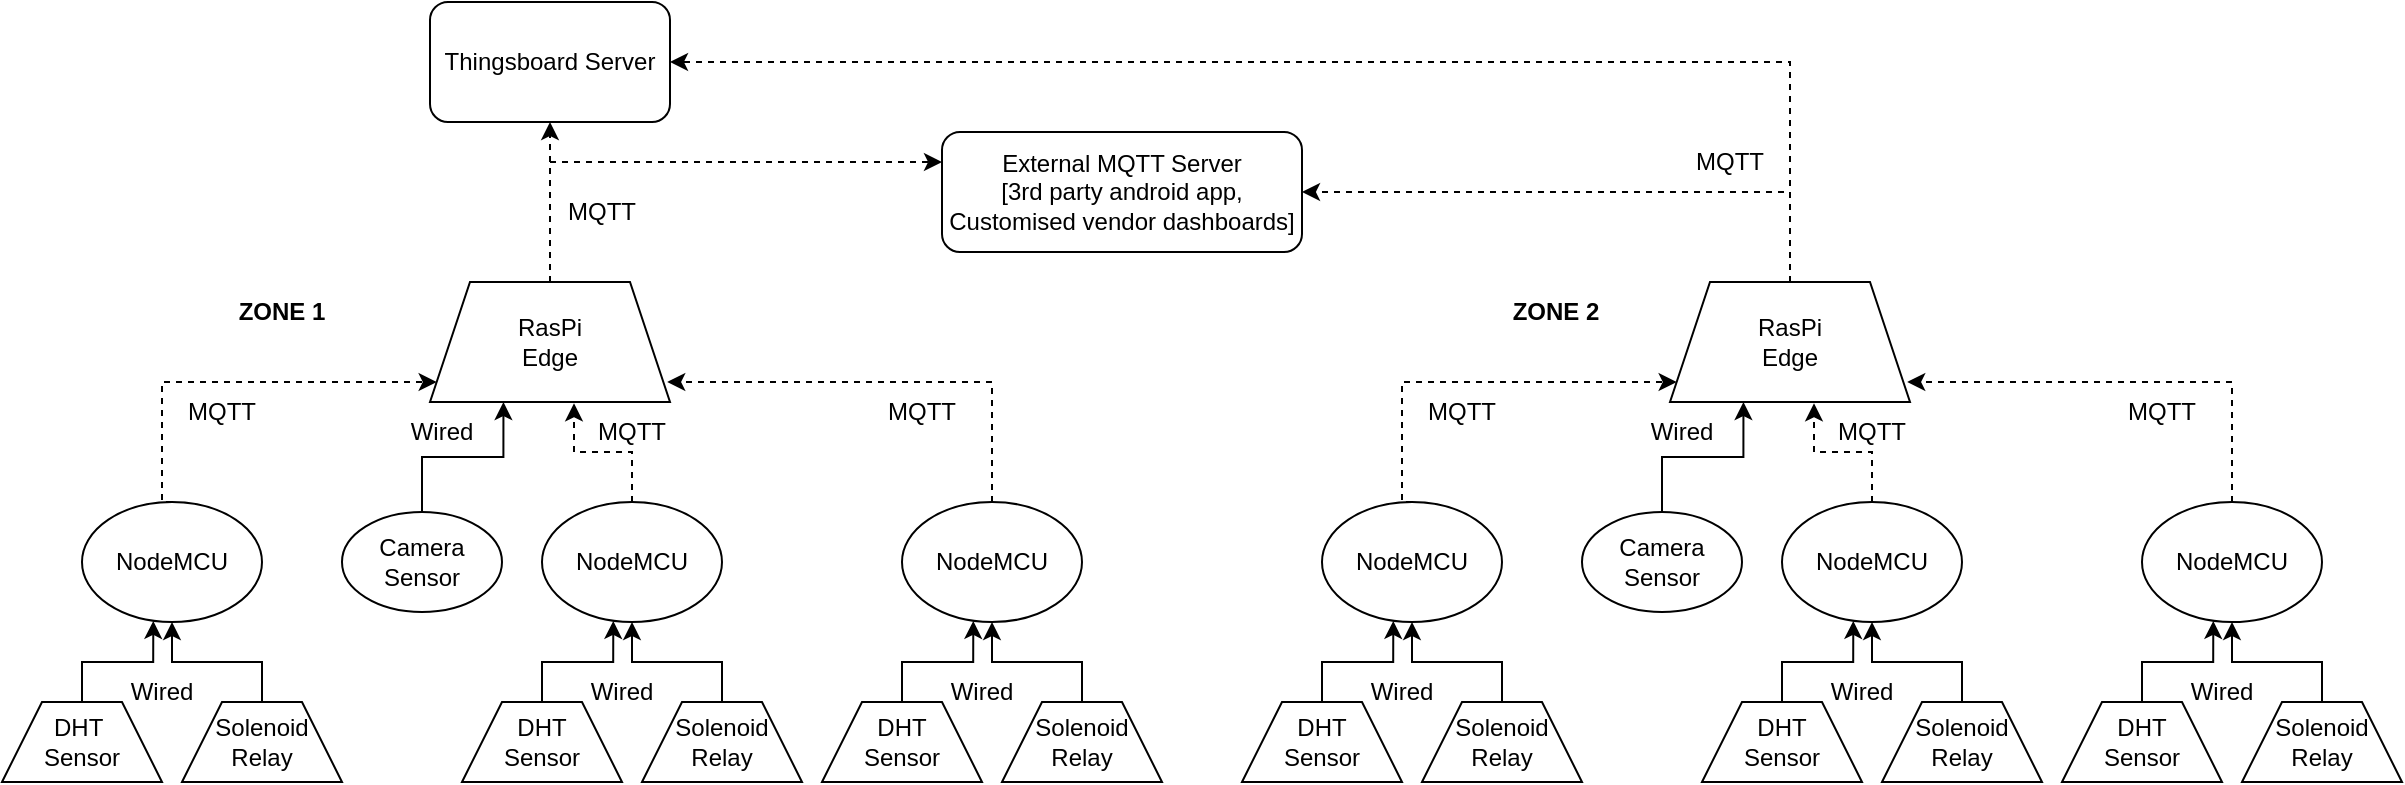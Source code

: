 <mxfile version="17.4.2" type="device"><diagram id="Oo8SCxPb5ZZI2hxYIglr" name="Page-1"><mxGraphModel dx="893" dy="672" grid="1" gridSize="10" guides="1" tooltips="1" connect="1" arrows="1" fold="1" page="1" pageScale="1" pageWidth="827" pageHeight="1169" math="0" shadow="0"><root><mxCell id="0"/><mxCell id="1" parent="0"/><mxCell id="yxipFZbKe3bS1pswALOF-1" value="Thingsboard Server" style="rounded=1;whiteSpace=wrap;html=1;" vertex="1" parent="1"><mxGeometry x="234" y="160" width="120" height="60" as="geometry"/></mxCell><mxCell id="yxipFZbKe3bS1pswALOF-18" value="" style="edgeStyle=orthogonalEdgeStyle;rounded=0;orthogonalLoop=1;jettySize=auto;html=1;dashed=1;strokeColor=default;" edge="1" parent="1" source="yxipFZbKe3bS1pswALOF-2" target="yxipFZbKe3bS1pswALOF-1"><mxGeometry relative="1" as="geometry"/></mxCell><mxCell id="yxipFZbKe3bS1pswALOF-132" style="edgeStyle=orthogonalEdgeStyle;rounded=0;orthogonalLoop=1;jettySize=auto;html=1;exitX=0.5;exitY=0;exitDx=0;exitDy=0;entryX=0;entryY=0.25;entryDx=0;entryDy=0;dashed=1;strokeColor=default;" edge="1" parent="1" source="yxipFZbKe3bS1pswALOF-2" target="yxipFZbKe3bS1pswALOF-130"><mxGeometry relative="1" as="geometry"/></mxCell><mxCell id="yxipFZbKe3bS1pswALOF-2" value="RasPi&lt;br&gt;Edge" style="shape=trapezoid;perimeter=trapezoidPerimeter;whiteSpace=wrap;html=1;fixedSize=1;" vertex="1" parent="1"><mxGeometry x="234" y="300" width="120" height="60" as="geometry"/></mxCell><mxCell id="yxipFZbKe3bS1pswALOF-11" style="edgeStyle=orthogonalEdgeStyle;rounded=0;orthogonalLoop=1;jettySize=auto;html=1;entryX=0.306;entryY=1;entryDx=0;entryDy=0;entryPerimeter=0;" edge="1" parent="1" source="yxipFZbKe3bS1pswALOF-3" target="yxipFZbKe3bS1pswALOF-2"><mxGeometry relative="1" as="geometry"/></mxCell><mxCell id="yxipFZbKe3bS1pswALOF-3" value="Camera&lt;br&gt;Sensor" style="ellipse;whiteSpace=wrap;html=1;" vertex="1" parent="1"><mxGeometry x="190" y="415" width="80" height="50" as="geometry"/></mxCell><mxCell id="yxipFZbKe3bS1pswALOF-10" style="edgeStyle=orthogonalEdgeStyle;rounded=0;orthogonalLoop=1;jettySize=auto;html=1;exitX=0.5;exitY=0;exitDx=0;exitDy=0;entryX=0.6;entryY=1.011;entryDx=0;entryDy=0;entryPerimeter=0;strokeColor=default;dashed=1;" edge="1" parent="1" source="yxipFZbKe3bS1pswALOF-4" target="yxipFZbKe3bS1pswALOF-2"><mxGeometry relative="1" as="geometry"/></mxCell><mxCell id="yxipFZbKe3bS1pswALOF-4" value="NodeMCU" style="ellipse;whiteSpace=wrap;html=1;" vertex="1" parent="1"><mxGeometry x="290" y="410" width="90" height="60" as="geometry"/></mxCell><mxCell id="yxipFZbKe3bS1pswALOF-8" style="edgeStyle=orthogonalEdgeStyle;rounded=0;orthogonalLoop=1;jettySize=auto;html=1;exitX=0.5;exitY=0;exitDx=0;exitDy=0;entryX=0.396;entryY=0.991;entryDx=0;entryDy=0;entryPerimeter=0;" edge="1" parent="1" source="yxipFZbKe3bS1pswALOF-6" target="yxipFZbKe3bS1pswALOF-4"><mxGeometry relative="1" as="geometry"/></mxCell><mxCell id="yxipFZbKe3bS1pswALOF-6" value="DHT&lt;br&gt;&lt;span&gt;Sensor&lt;/span&gt;" style="shape=trapezoid;perimeter=trapezoidPerimeter;whiteSpace=wrap;html=1;fixedSize=1;" vertex="1" parent="1"><mxGeometry x="250" y="510" width="80" height="40" as="geometry"/></mxCell><mxCell id="yxipFZbKe3bS1pswALOF-9" style="edgeStyle=orthogonalEdgeStyle;rounded=0;orthogonalLoop=1;jettySize=auto;html=1;exitX=0.5;exitY=0;exitDx=0;exitDy=0;entryX=0.5;entryY=1;entryDx=0;entryDy=0;" edge="1" parent="1" source="yxipFZbKe3bS1pswALOF-7" target="yxipFZbKe3bS1pswALOF-4"><mxGeometry relative="1" as="geometry"/></mxCell><mxCell id="yxipFZbKe3bS1pswALOF-7" value="Solenoid&lt;br&gt;Relay" style="shape=trapezoid;perimeter=trapezoidPerimeter;whiteSpace=wrap;html=1;fixedSize=1;" vertex="1" parent="1"><mxGeometry x="340" y="510" width="80" height="40" as="geometry"/></mxCell><mxCell id="yxipFZbKe3bS1pswALOF-12" value="Wired" style="text;html=1;strokeColor=none;fillColor=none;align=center;verticalAlign=middle;whiteSpace=wrap;rounded=0;" vertex="1" parent="1"><mxGeometry x="210" y="360" width="60" height="30" as="geometry"/></mxCell><mxCell id="yxipFZbKe3bS1pswALOF-13" value="MQTT" style="text;html=1;strokeColor=none;fillColor=none;align=center;verticalAlign=middle;whiteSpace=wrap;rounded=0;" vertex="1" parent="1"><mxGeometry x="305" y="360" width="60" height="30" as="geometry"/></mxCell><mxCell id="yxipFZbKe3bS1pswALOF-14" value="Wired" style="text;html=1;strokeColor=none;fillColor=none;align=center;verticalAlign=middle;whiteSpace=wrap;rounded=0;" vertex="1" parent="1"><mxGeometry x="300" y="490" width="60" height="30" as="geometry"/></mxCell><mxCell id="yxipFZbKe3bS1pswALOF-16" value="MQTT" style="text;html=1;strokeColor=none;fillColor=none;align=center;verticalAlign=middle;whiteSpace=wrap;rounded=0;" vertex="1" parent="1"><mxGeometry x="290" y="250" width="60" height="30" as="geometry"/></mxCell><mxCell id="yxipFZbKe3bS1pswALOF-20" style="edgeStyle=orthogonalEdgeStyle;rounded=0;orthogonalLoop=1;jettySize=auto;html=1;exitX=0.5;exitY=0;exitDx=0;exitDy=0;entryX=0.988;entryY=0.838;entryDx=0;entryDy=0;strokeColor=default;dashed=1;entryPerimeter=0;" edge="1" parent="1" source="yxipFZbKe3bS1pswALOF-21" target="yxipFZbKe3bS1pswALOF-2"><mxGeometry relative="1" as="geometry"><mxPoint x="486" y="360.66" as="targetPoint"/><Array as="points"><mxPoint x="515" y="350"/><mxPoint x="353" y="350"/></Array></mxGeometry></mxCell><mxCell id="yxipFZbKe3bS1pswALOF-21" value="NodeMCU" style="ellipse;whiteSpace=wrap;html=1;" vertex="1" parent="1"><mxGeometry x="470" y="410" width="90" height="60" as="geometry"/></mxCell><mxCell id="yxipFZbKe3bS1pswALOF-22" style="edgeStyle=orthogonalEdgeStyle;rounded=0;orthogonalLoop=1;jettySize=auto;html=1;exitX=0.5;exitY=0;exitDx=0;exitDy=0;entryX=0.396;entryY=0.991;entryDx=0;entryDy=0;entryPerimeter=0;" edge="1" parent="1" source="yxipFZbKe3bS1pswALOF-23" target="yxipFZbKe3bS1pswALOF-21"><mxGeometry relative="1" as="geometry"/></mxCell><mxCell id="yxipFZbKe3bS1pswALOF-23" value="&lt;span&gt;DHT&lt;br&gt;Sensor&lt;/span&gt;" style="shape=trapezoid;perimeter=trapezoidPerimeter;whiteSpace=wrap;html=1;fixedSize=1;" vertex="1" parent="1"><mxGeometry x="430" y="510" width="80" height="40" as="geometry"/></mxCell><mxCell id="yxipFZbKe3bS1pswALOF-24" style="edgeStyle=orthogonalEdgeStyle;rounded=0;orthogonalLoop=1;jettySize=auto;html=1;exitX=0.5;exitY=0;exitDx=0;exitDy=0;entryX=0.5;entryY=1;entryDx=0;entryDy=0;" edge="1" parent="1" source="yxipFZbKe3bS1pswALOF-25" target="yxipFZbKe3bS1pswALOF-21"><mxGeometry relative="1" as="geometry"/></mxCell><mxCell id="yxipFZbKe3bS1pswALOF-25" value="Solenoid&lt;br&gt;Relay" style="shape=trapezoid;perimeter=trapezoidPerimeter;whiteSpace=wrap;html=1;fixedSize=1;" vertex="1" parent="1"><mxGeometry x="520" y="510" width="80" height="40" as="geometry"/></mxCell><mxCell id="yxipFZbKe3bS1pswALOF-26" value="MQTT" style="text;html=1;strokeColor=none;fillColor=none;align=center;verticalAlign=middle;whiteSpace=wrap;rounded=0;" vertex="1" parent="1"><mxGeometry x="450" y="350" width="60" height="30" as="geometry"/></mxCell><mxCell id="yxipFZbKe3bS1pswALOF-27" value="Wired" style="text;html=1;strokeColor=none;fillColor=none;align=center;verticalAlign=middle;whiteSpace=wrap;rounded=0;" vertex="1" parent="1"><mxGeometry x="480" y="490" width="60" height="30" as="geometry"/></mxCell><mxCell id="yxipFZbKe3bS1pswALOF-28" style="edgeStyle=orthogonalEdgeStyle;rounded=0;orthogonalLoop=1;jettySize=auto;html=1;exitX=0.5;exitY=0;exitDx=0;exitDy=0;strokeColor=default;dashed=1;" edge="1" parent="1" source="yxipFZbKe3bS1pswALOF-29" target="yxipFZbKe3bS1pswALOF-2"><mxGeometry relative="1" as="geometry"><mxPoint x="36" y="360.66" as="targetPoint"/><Array as="points"><mxPoint x="100" y="410"/><mxPoint x="100" y="350"/></Array></mxGeometry></mxCell><mxCell id="yxipFZbKe3bS1pswALOF-29" value="NodeMCU" style="ellipse;whiteSpace=wrap;html=1;" vertex="1" parent="1"><mxGeometry x="60" y="410" width="90" height="60" as="geometry"/></mxCell><mxCell id="yxipFZbKe3bS1pswALOF-30" style="edgeStyle=orthogonalEdgeStyle;rounded=0;orthogonalLoop=1;jettySize=auto;html=1;exitX=0.5;exitY=0;exitDx=0;exitDy=0;entryX=0.396;entryY=0.991;entryDx=0;entryDy=0;entryPerimeter=0;" edge="1" parent="1" source="yxipFZbKe3bS1pswALOF-31" target="yxipFZbKe3bS1pswALOF-29"><mxGeometry relative="1" as="geometry"/></mxCell><mxCell id="yxipFZbKe3bS1pswALOF-31" value="DHT&amp;nbsp;&lt;br&gt;Sensor" style="shape=trapezoid;perimeter=trapezoidPerimeter;whiteSpace=wrap;html=1;fixedSize=1;" vertex="1" parent="1"><mxGeometry x="20" y="510" width="80" height="40" as="geometry"/></mxCell><mxCell id="yxipFZbKe3bS1pswALOF-32" style="edgeStyle=orthogonalEdgeStyle;rounded=0;orthogonalLoop=1;jettySize=auto;html=1;exitX=0.5;exitY=0;exitDx=0;exitDy=0;entryX=0.5;entryY=1;entryDx=0;entryDy=0;" edge="1" parent="1" source="yxipFZbKe3bS1pswALOF-33" target="yxipFZbKe3bS1pswALOF-29"><mxGeometry relative="1" as="geometry"/></mxCell><mxCell id="yxipFZbKe3bS1pswALOF-33" value="Solenoid&lt;br&gt;Relay" style="shape=trapezoid;perimeter=trapezoidPerimeter;whiteSpace=wrap;html=1;fixedSize=1;" vertex="1" parent="1"><mxGeometry x="110" y="510" width="80" height="40" as="geometry"/></mxCell><mxCell id="yxipFZbKe3bS1pswALOF-34" value="MQTT" style="text;html=1;strokeColor=none;fillColor=none;align=center;verticalAlign=middle;whiteSpace=wrap;rounded=0;" vertex="1" parent="1"><mxGeometry x="100" y="350" width="60" height="30" as="geometry"/></mxCell><mxCell id="yxipFZbKe3bS1pswALOF-35" value="Wired" style="text;html=1;strokeColor=none;fillColor=none;align=center;verticalAlign=middle;whiteSpace=wrap;rounded=0;" vertex="1" parent="1"><mxGeometry x="70" y="490" width="60" height="30" as="geometry"/></mxCell><mxCell id="yxipFZbKe3bS1pswALOF-128" style="edgeStyle=orthogonalEdgeStyle;rounded=0;orthogonalLoop=1;jettySize=auto;html=1;exitX=0.5;exitY=0;exitDx=0;exitDy=0;entryX=1;entryY=0.5;entryDx=0;entryDy=0;dashed=1;strokeColor=default;" edge="1" parent="1" source="yxipFZbKe3bS1pswALOF-98" target="yxipFZbKe3bS1pswALOF-1"><mxGeometry relative="1" as="geometry"/></mxCell><mxCell id="yxipFZbKe3bS1pswALOF-131" style="edgeStyle=orthogonalEdgeStyle;rounded=0;orthogonalLoop=1;jettySize=auto;html=1;exitX=0.5;exitY=0;exitDx=0;exitDy=0;dashed=1;strokeColor=default;entryX=1;entryY=0.5;entryDx=0;entryDy=0;" edge="1" parent="1" source="yxipFZbKe3bS1pswALOF-98" target="yxipFZbKe3bS1pswALOF-130"><mxGeometry relative="1" as="geometry"><mxPoint x="900" y="170" as="targetPoint"/></mxGeometry></mxCell><mxCell id="yxipFZbKe3bS1pswALOF-98" value="RasPi&lt;br&gt;Edge" style="shape=trapezoid;perimeter=trapezoidPerimeter;whiteSpace=wrap;html=1;fixedSize=1;" vertex="1" parent="1"><mxGeometry x="854" y="300" width="120" height="60" as="geometry"/></mxCell><mxCell id="yxipFZbKe3bS1pswALOF-99" style="edgeStyle=orthogonalEdgeStyle;rounded=0;orthogonalLoop=1;jettySize=auto;html=1;entryX=0.306;entryY=1;entryDx=0;entryDy=0;entryPerimeter=0;" edge="1" parent="1" source="yxipFZbKe3bS1pswALOF-100" target="yxipFZbKe3bS1pswALOF-98"><mxGeometry relative="1" as="geometry"/></mxCell><mxCell id="yxipFZbKe3bS1pswALOF-100" value="Camera&lt;br&gt;Sensor" style="ellipse;whiteSpace=wrap;html=1;" vertex="1" parent="1"><mxGeometry x="810" y="415" width="80" height="50" as="geometry"/></mxCell><mxCell id="yxipFZbKe3bS1pswALOF-101" style="edgeStyle=orthogonalEdgeStyle;rounded=0;orthogonalLoop=1;jettySize=auto;html=1;exitX=0.5;exitY=0;exitDx=0;exitDy=0;entryX=0.6;entryY=1.011;entryDx=0;entryDy=0;entryPerimeter=0;strokeColor=default;dashed=1;" edge="1" parent="1" source="yxipFZbKe3bS1pswALOF-102" target="yxipFZbKe3bS1pswALOF-98"><mxGeometry relative="1" as="geometry"/></mxCell><mxCell id="yxipFZbKe3bS1pswALOF-102" value="NodeMCU" style="ellipse;whiteSpace=wrap;html=1;" vertex="1" parent="1"><mxGeometry x="910" y="410" width="90" height="60" as="geometry"/></mxCell><mxCell id="yxipFZbKe3bS1pswALOF-103" style="edgeStyle=orthogonalEdgeStyle;rounded=0;orthogonalLoop=1;jettySize=auto;html=1;exitX=0.5;exitY=0;exitDx=0;exitDy=0;entryX=0.396;entryY=0.991;entryDx=0;entryDy=0;entryPerimeter=0;" edge="1" parent="1" source="yxipFZbKe3bS1pswALOF-104" target="yxipFZbKe3bS1pswALOF-102"><mxGeometry relative="1" as="geometry"/></mxCell><mxCell id="yxipFZbKe3bS1pswALOF-104" value="&lt;span&gt;DHT&lt;br&gt;Sensor&lt;/span&gt;" style="shape=trapezoid;perimeter=trapezoidPerimeter;whiteSpace=wrap;html=1;fixedSize=1;" vertex="1" parent="1"><mxGeometry x="870" y="510" width="80" height="40" as="geometry"/></mxCell><mxCell id="yxipFZbKe3bS1pswALOF-105" style="edgeStyle=orthogonalEdgeStyle;rounded=0;orthogonalLoop=1;jettySize=auto;html=1;exitX=0.5;exitY=0;exitDx=0;exitDy=0;entryX=0.5;entryY=1;entryDx=0;entryDy=0;" edge="1" parent="1" source="yxipFZbKe3bS1pswALOF-106" target="yxipFZbKe3bS1pswALOF-102"><mxGeometry relative="1" as="geometry"/></mxCell><mxCell id="yxipFZbKe3bS1pswALOF-106" value="Solenoid&lt;br&gt;Relay" style="shape=trapezoid;perimeter=trapezoidPerimeter;whiteSpace=wrap;html=1;fixedSize=1;" vertex="1" parent="1"><mxGeometry x="960" y="510" width="80" height="40" as="geometry"/></mxCell><mxCell id="yxipFZbKe3bS1pswALOF-107" value="Wired" style="text;html=1;strokeColor=none;fillColor=none;align=center;verticalAlign=middle;whiteSpace=wrap;rounded=0;" vertex="1" parent="1"><mxGeometry x="830" y="360" width="60" height="30" as="geometry"/></mxCell><mxCell id="yxipFZbKe3bS1pswALOF-108" value="MQTT" style="text;html=1;strokeColor=none;fillColor=none;align=center;verticalAlign=middle;whiteSpace=wrap;rounded=0;" vertex="1" parent="1"><mxGeometry x="925" y="360" width="60" height="30" as="geometry"/></mxCell><mxCell id="yxipFZbKe3bS1pswALOF-109" value="Wired" style="text;html=1;strokeColor=none;fillColor=none;align=center;verticalAlign=middle;whiteSpace=wrap;rounded=0;" vertex="1" parent="1"><mxGeometry x="920" y="490" width="60" height="30" as="geometry"/></mxCell><mxCell id="yxipFZbKe3bS1pswALOF-110" value="MQTT" style="text;html=1;strokeColor=none;fillColor=none;align=center;verticalAlign=middle;whiteSpace=wrap;rounded=0;" vertex="1" parent="1"><mxGeometry x="854" y="225" width="60" height="30" as="geometry"/></mxCell><mxCell id="yxipFZbKe3bS1pswALOF-111" style="edgeStyle=orthogonalEdgeStyle;rounded=0;orthogonalLoop=1;jettySize=auto;html=1;exitX=0.5;exitY=0;exitDx=0;exitDy=0;entryX=0.988;entryY=0.838;entryDx=0;entryDy=0;strokeColor=default;dashed=1;entryPerimeter=0;" edge="1" parent="1" source="yxipFZbKe3bS1pswALOF-112" target="yxipFZbKe3bS1pswALOF-98"><mxGeometry relative="1" as="geometry"><mxPoint x="1106" y="360.66" as="targetPoint"/><Array as="points"><mxPoint x="1135" y="350"/><mxPoint x="973" y="350"/></Array></mxGeometry></mxCell><mxCell id="yxipFZbKe3bS1pswALOF-112" value="NodeMCU" style="ellipse;whiteSpace=wrap;html=1;" vertex="1" parent="1"><mxGeometry x="1090" y="410" width="90" height="60" as="geometry"/></mxCell><mxCell id="yxipFZbKe3bS1pswALOF-113" style="edgeStyle=orthogonalEdgeStyle;rounded=0;orthogonalLoop=1;jettySize=auto;html=1;exitX=0.5;exitY=0;exitDx=0;exitDy=0;entryX=0.396;entryY=0.991;entryDx=0;entryDy=0;entryPerimeter=0;" edge="1" parent="1" source="yxipFZbKe3bS1pswALOF-114" target="yxipFZbKe3bS1pswALOF-112"><mxGeometry relative="1" as="geometry"/></mxCell><mxCell id="yxipFZbKe3bS1pswALOF-114" value="&lt;span&gt;DHT&lt;br&gt;Sensor&lt;/span&gt;" style="shape=trapezoid;perimeter=trapezoidPerimeter;whiteSpace=wrap;html=1;fixedSize=1;" vertex="1" parent="1"><mxGeometry x="1050" y="510" width="80" height="40" as="geometry"/></mxCell><mxCell id="yxipFZbKe3bS1pswALOF-115" style="edgeStyle=orthogonalEdgeStyle;rounded=0;orthogonalLoop=1;jettySize=auto;html=1;exitX=0.5;exitY=0;exitDx=0;exitDy=0;entryX=0.5;entryY=1;entryDx=0;entryDy=0;" edge="1" parent="1" source="yxipFZbKe3bS1pswALOF-116" target="yxipFZbKe3bS1pswALOF-112"><mxGeometry relative="1" as="geometry"/></mxCell><mxCell id="yxipFZbKe3bS1pswALOF-116" value="Solenoid&lt;br&gt;Relay" style="shape=trapezoid;perimeter=trapezoidPerimeter;whiteSpace=wrap;html=1;fixedSize=1;" vertex="1" parent="1"><mxGeometry x="1140" y="510" width="80" height="40" as="geometry"/></mxCell><mxCell id="yxipFZbKe3bS1pswALOF-117" value="MQTT" style="text;html=1;strokeColor=none;fillColor=none;align=center;verticalAlign=middle;whiteSpace=wrap;rounded=0;" vertex="1" parent="1"><mxGeometry x="1070" y="350" width="60" height="30" as="geometry"/></mxCell><mxCell id="yxipFZbKe3bS1pswALOF-118" value="Wired" style="text;html=1;strokeColor=none;fillColor=none;align=center;verticalAlign=middle;whiteSpace=wrap;rounded=0;" vertex="1" parent="1"><mxGeometry x="1100" y="490" width="60" height="30" as="geometry"/></mxCell><mxCell id="yxipFZbKe3bS1pswALOF-119" style="edgeStyle=orthogonalEdgeStyle;rounded=0;orthogonalLoop=1;jettySize=auto;html=1;exitX=0.5;exitY=0;exitDx=0;exitDy=0;strokeColor=default;dashed=1;" edge="1" parent="1" source="yxipFZbKe3bS1pswALOF-120" target="yxipFZbKe3bS1pswALOF-98"><mxGeometry relative="1" as="geometry"><mxPoint x="656" y="360.66" as="targetPoint"/><Array as="points"><mxPoint x="720" y="410"/><mxPoint x="720" y="350"/></Array></mxGeometry></mxCell><mxCell id="yxipFZbKe3bS1pswALOF-120" value="NodeMCU" style="ellipse;whiteSpace=wrap;html=1;" vertex="1" parent="1"><mxGeometry x="680" y="410" width="90" height="60" as="geometry"/></mxCell><mxCell id="yxipFZbKe3bS1pswALOF-121" style="edgeStyle=orthogonalEdgeStyle;rounded=0;orthogonalLoop=1;jettySize=auto;html=1;exitX=0.5;exitY=0;exitDx=0;exitDy=0;entryX=0.396;entryY=0.991;entryDx=0;entryDy=0;entryPerimeter=0;" edge="1" parent="1" source="yxipFZbKe3bS1pswALOF-122" target="yxipFZbKe3bS1pswALOF-120"><mxGeometry relative="1" as="geometry"/></mxCell><mxCell id="yxipFZbKe3bS1pswALOF-122" value="&lt;span&gt;DHT&lt;/span&gt;&lt;br&gt;&lt;span&gt;Sensor&lt;/span&gt;" style="shape=trapezoid;perimeter=trapezoidPerimeter;whiteSpace=wrap;html=1;fixedSize=1;" vertex="1" parent="1"><mxGeometry x="640" y="510" width="80" height="40" as="geometry"/></mxCell><mxCell id="yxipFZbKe3bS1pswALOF-123" style="edgeStyle=orthogonalEdgeStyle;rounded=0;orthogonalLoop=1;jettySize=auto;html=1;exitX=0.5;exitY=0;exitDx=0;exitDy=0;entryX=0.5;entryY=1;entryDx=0;entryDy=0;" edge="1" parent="1" source="yxipFZbKe3bS1pswALOF-124" target="yxipFZbKe3bS1pswALOF-120"><mxGeometry relative="1" as="geometry"/></mxCell><mxCell id="yxipFZbKe3bS1pswALOF-124" value="Solenoid&lt;br&gt;Relay" style="shape=trapezoid;perimeter=trapezoidPerimeter;whiteSpace=wrap;html=1;fixedSize=1;" vertex="1" parent="1"><mxGeometry x="730" y="510" width="80" height="40" as="geometry"/></mxCell><mxCell id="yxipFZbKe3bS1pswALOF-125" value="MQTT" style="text;html=1;strokeColor=none;fillColor=none;align=center;verticalAlign=middle;whiteSpace=wrap;rounded=0;" vertex="1" parent="1"><mxGeometry x="720" y="350" width="60" height="30" as="geometry"/></mxCell><mxCell id="yxipFZbKe3bS1pswALOF-126" value="Wired" style="text;html=1;strokeColor=none;fillColor=none;align=center;verticalAlign=middle;whiteSpace=wrap;rounded=0;" vertex="1" parent="1"><mxGeometry x="690" y="490" width="60" height="30" as="geometry"/></mxCell><mxCell id="yxipFZbKe3bS1pswALOF-127" value="&lt;b&gt;ZONE 1&lt;/b&gt;" style="text;html=1;strokeColor=none;fillColor=none;align=center;verticalAlign=middle;whiteSpace=wrap;rounded=0;" vertex="1" parent="1"><mxGeometry x="130" y="300" width="60" height="30" as="geometry"/></mxCell><mxCell id="yxipFZbKe3bS1pswALOF-129" value="&lt;b&gt;ZONE 2&lt;/b&gt;" style="text;html=1;strokeColor=none;fillColor=none;align=center;verticalAlign=middle;whiteSpace=wrap;rounded=0;" vertex="1" parent="1"><mxGeometry x="767" y="300" width="60" height="30" as="geometry"/></mxCell><mxCell id="yxipFZbKe3bS1pswALOF-130" value="External MQTT Server&lt;br&gt;[3rd party android app, Customised vendor dashboards]" style="rounded=1;whiteSpace=wrap;html=1;" vertex="1" parent="1"><mxGeometry x="490" y="225" width="180" height="60" as="geometry"/></mxCell></root></mxGraphModel></diagram></mxfile>